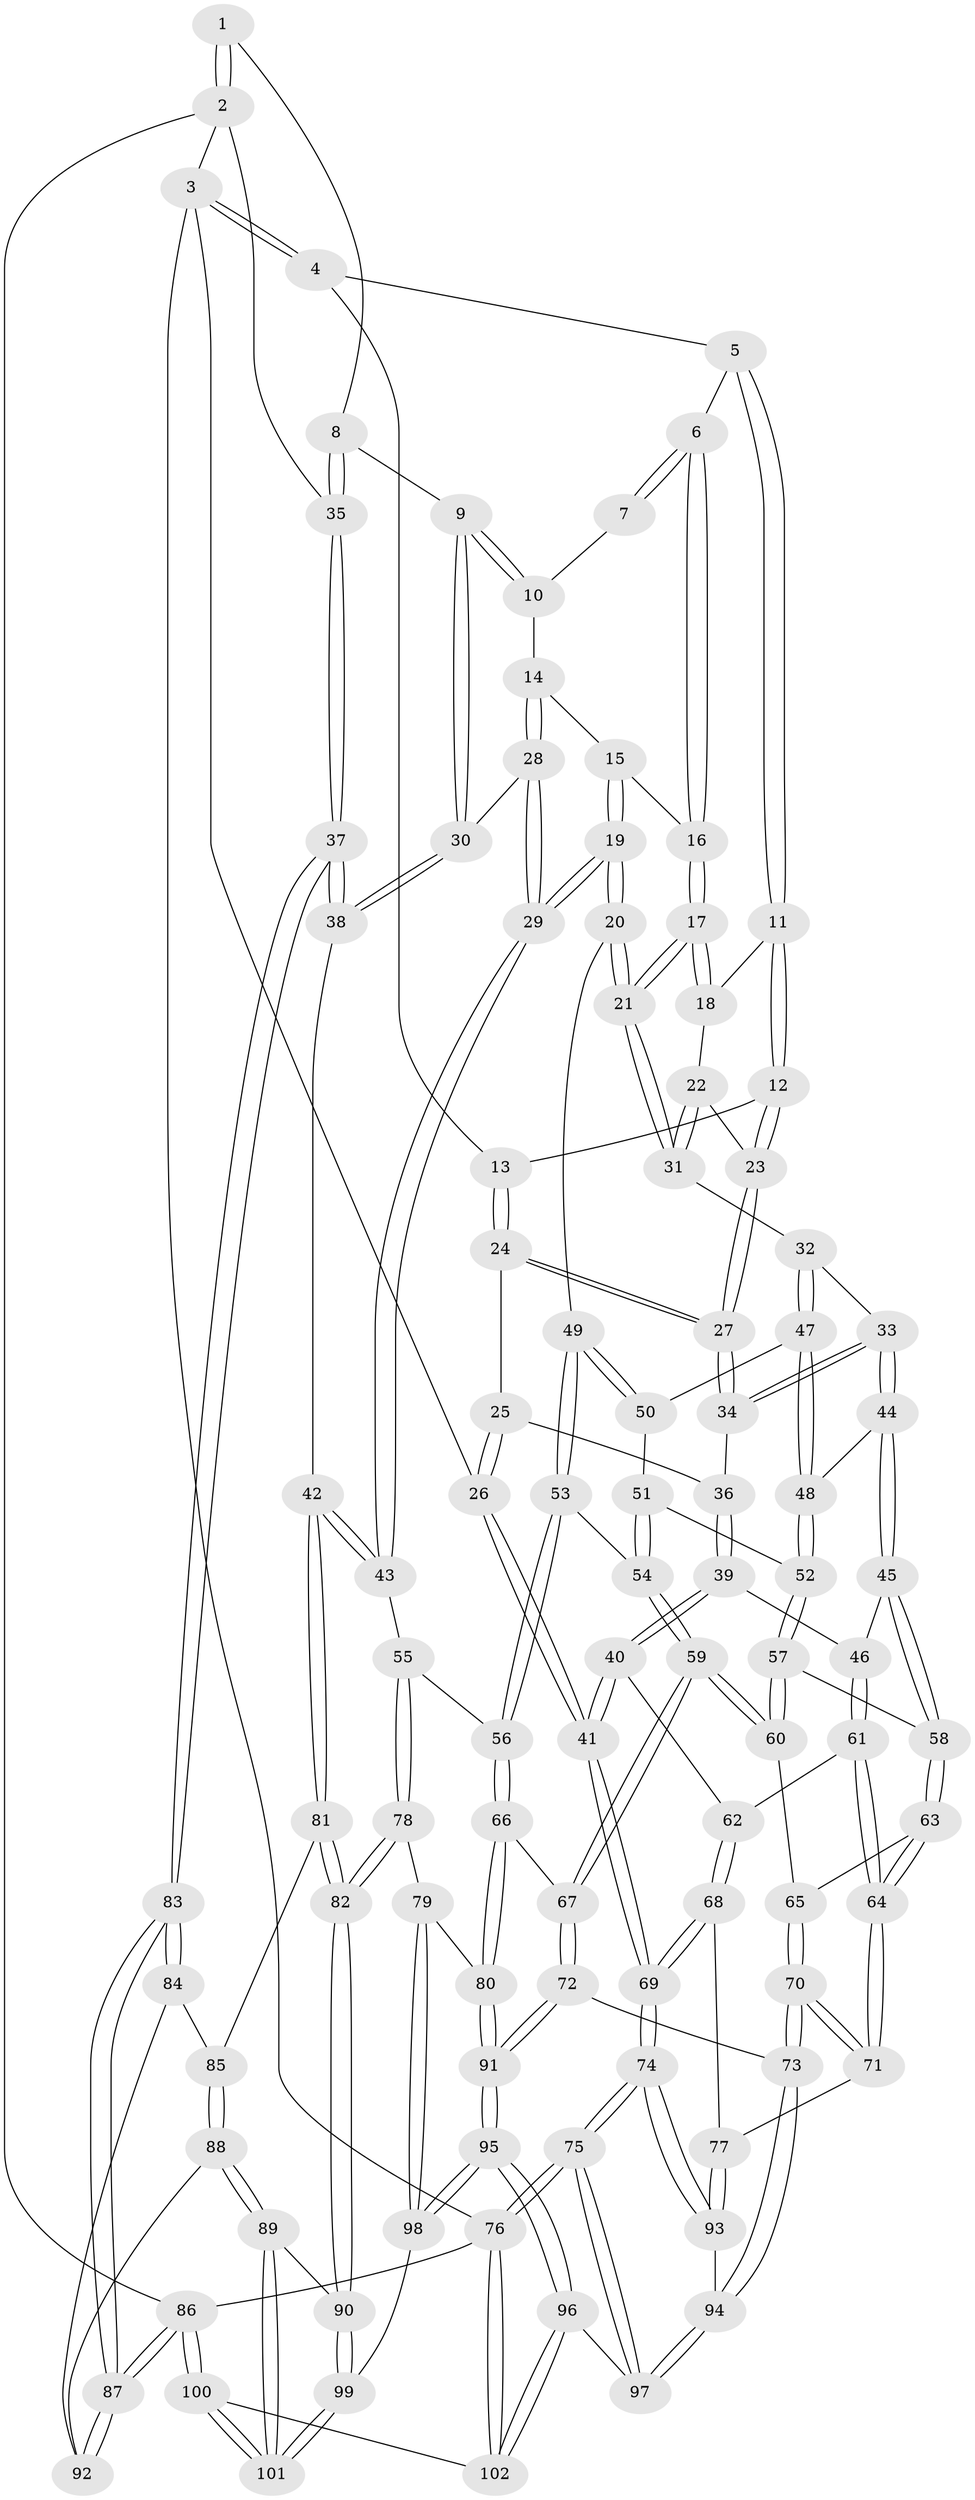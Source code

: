 // Generated by graph-tools (version 1.1) at 2025/03/03/09/25 03:03:21]
// undirected, 102 vertices, 252 edges
graph export_dot {
graph [start="1"]
  node [color=gray90,style=filled];
  1 [pos="+0.8685989129566729+0"];
  2 [pos="+1+0"];
  3 [pos="+0+0"];
  4 [pos="+0.090371471292262+0"];
  5 [pos="+0.5007205847897519+0"];
  6 [pos="+0.6214719241026356+0"];
  7 [pos="+0.7482857193455906+0"];
  8 [pos="+0.8808413739238978+0.1161106873434836"];
  9 [pos="+0.8479860729786871+0.13243149239513013"];
  10 [pos="+0.7903234003976993+0"];
  11 [pos="+0.4556293646603037+0"];
  12 [pos="+0.31491186245750624+0.0770373175331558"];
  13 [pos="+0.20510865988796254+0.0413881457780544"];
  14 [pos="+0.728849463830739+0.1061292809194997"];
  15 [pos="+0.6588293289433819+0.05961672345308509"];
  16 [pos="+0.6416741146638543+0.03915786264989224"];
  17 [pos="+0.5518110298892167+0.14285755154564406"];
  18 [pos="+0.4713507745676283+0.06863205107313725"];
  19 [pos="+0.6486620699135974+0.2840689992388085"];
  20 [pos="+0.574605605605492+0.26538913531108005"];
  21 [pos="+0.5638176657672406+0.250341488908007"];
  22 [pos="+0.41092126376093413+0.13429107952869423"];
  23 [pos="+0.33821509289693746+0.1267451230242924"];
  24 [pos="+0.16917499391876767+0.12515776757929528"];
  25 [pos="+0.16840972798732062+0.12636349010077677"];
  26 [pos="+0+0.21460820591838253"];
  27 [pos="+0.32051002561107184+0.1671605045224656"];
  28 [pos="+0.786335065571414+0.17975923952269843"];
  29 [pos="+0.7063858115286031+0.3075631124561754"];
  30 [pos="+0.8345337033686796+0.15293958643575303"];
  31 [pos="+0.44232863456230026+0.21216410630360674"];
  32 [pos="+0.35143386054497644+0.2593993556967245"];
  33 [pos="+0.31958947186574627+0.24651339182467955"];
  34 [pos="+0.31046584605279326+0.23057949138855713"];
  35 [pos="+1+0"];
  36 [pos="+0.20013860709271+0.20657088835193282"];
  37 [pos="+1+0.3478514232912719"];
  38 [pos="+1+0.34701835872623465"];
  39 [pos="+0.14337111720011333+0.3264147323468592"];
  40 [pos="+0+0.33519859806407676"];
  41 [pos="+0+0.267676706883497"];
  42 [pos="+0.7866915089714644+0.4169592878749543"];
  43 [pos="+0.7507320341976406+0.39754584741665216"];
  44 [pos="+0.26154903221833137+0.3217372295140221"];
  45 [pos="+0.22431051519221065+0.35383483945393457"];
  46 [pos="+0.14598658534123019+0.32787239565059645"];
  47 [pos="+0.37365425819672776+0.30416706369303853"];
  48 [pos="+0.363429484584081+0.362329996652455"];
  49 [pos="+0.5560746322052467+0.2841846201768655"];
  50 [pos="+0.46107226103859167+0.3217405766386323"];
  51 [pos="+0.44158508865198115+0.3597610321053655"];
  52 [pos="+0.3640985896399468+0.37415271594099286"];
  53 [pos="+0.500030428003684+0.43350956579877037"];
  54 [pos="+0.44879292613079097+0.4377872094211612"];
  55 [pos="+0.7376064118338144+0.4084776569325552"];
  56 [pos="+0.551255911419249+0.48625047547657446"];
  57 [pos="+0.3555392931470489+0.41079400651913894"];
  58 [pos="+0.23753373728438676+0.37634708237205305"];
  59 [pos="+0.3877976820556583+0.4675043960886116"];
  60 [pos="+0.3758900239976059+0.45991041408339284"];
  61 [pos="+0.17314635507920692+0.5029812361089074"];
  62 [pos="+0.019983876761361367+0.38659752705883166"];
  63 [pos="+0.2349742458635051+0.4410730579047126"];
  64 [pos="+0.19127904725750897+0.5273720425710253"];
  65 [pos="+0.33674593725739416+0.47324909857846303"];
  66 [pos="+0.5289158922652443+0.576305348223156"];
  67 [pos="+0.4063651533086999+0.5442484963562355"];
  68 [pos="+0.06980155467610549+0.5359574817203384"];
  69 [pos="+0+0.7056573384164186"];
  70 [pos="+0.2127877759863752+0.5766616045915914"];
  71 [pos="+0.19452749502952615+0.5677720041445401"];
  72 [pos="+0.33108819869190714+0.6500154637593525"];
  73 [pos="+0.21465932189167464+0.5784857656271376"];
  74 [pos="+0+0.7727490997632613"];
  75 [pos="+0+1"];
  76 [pos="+0+1"];
  77 [pos="+0.1565748262200975+0.5816591567180963"];
  78 [pos="+0.6044809888190086+0.6517295396618987"];
  79 [pos="+0.5693140924117077+0.6447280904663075"];
  80 [pos="+0.5615459756108725+0.6369802961263513"];
  81 [pos="+0.8080086482008522+0.4947997829337175"];
  82 [pos="+0.6672227844167722+0.6975400392926566"];
  83 [pos="+1+0.5380615056473996"];
  84 [pos="+1+0.5792747498920622"];
  85 [pos="+0.8459842730169731+0.5560012871638997"];
  86 [pos="+1+1"];
  87 [pos="+1+0.955787115440658"];
  88 [pos="+0.8473789230418155+0.6994022371547592"];
  89 [pos="+0.7871285440065355+0.7670486895212039"];
  90 [pos="+0.6765494659446255+0.7104814535823271"];
  91 [pos="+0.33834198169284185+0.6717068511383513"];
  92 [pos="+0.9020264620410764+0.6975287826625582"];
  93 [pos="+0.02603176993186561+0.7414964294072574"];
  94 [pos="+0.179456648859271+0.8130646685474824"];
  95 [pos="+0.34358125109218024+0.8696722456895424"];
  96 [pos="+0.33218749526319374+0.8840408937821952"];
  97 [pos="+0.23776582791440534+0.8564885214581093"];
  98 [pos="+0.42930511364319485+0.8408353172480317"];
  99 [pos="+0.569289169891794+0.8592839563476912"];
  100 [pos="+0.9063815383478646+1"];
  101 [pos="+0.8802870046832733+1"];
  102 [pos="+0.35699509063448565+1"];
  1 -- 2;
  1 -- 2;
  1 -- 8;
  2 -- 3;
  2 -- 35;
  2 -- 86;
  3 -- 4;
  3 -- 4;
  3 -- 26;
  3 -- 76;
  4 -- 5;
  4 -- 13;
  5 -- 6;
  5 -- 11;
  5 -- 11;
  6 -- 7;
  6 -- 7;
  6 -- 16;
  6 -- 16;
  7 -- 10;
  8 -- 9;
  8 -- 35;
  8 -- 35;
  9 -- 10;
  9 -- 10;
  9 -- 30;
  9 -- 30;
  10 -- 14;
  11 -- 12;
  11 -- 12;
  11 -- 18;
  12 -- 13;
  12 -- 23;
  12 -- 23;
  13 -- 24;
  13 -- 24;
  14 -- 15;
  14 -- 28;
  14 -- 28;
  15 -- 16;
  15 -- 19;
  15 -- 19;
  16 -- 17;
  16 -- 17;
  17 -- 18;
  17 -- 18;
  17 -- 21;
  17 -- 21;
  18 -- 22;
  19 -- 20;
  19 -- 20;
  19 -- 29;
  19 -- 29;
  20 -- 21;
  20 -- 21;
  20 -- 49;
  21 -- 31;
  21 -- 31;
  22 -- 23;
  22 -- 31;
  22 -- 31;
  23 -- 27;
  23 -- 27;
  24 -- 25;
  24 -- 27;
  24 -- 27;
  25 -- 26;
  25 -- 26;
  25 -- 36;
  26 -- 41;
  26 -- 41;
  27 -- 34;
  27 -- 34;
  28 -- 29;
  28 -- 29;
  28 -- 30;
  29 -- 43;
  29 -- 43;
  30 -- 38;
  30 -- 38;
  31 -- 32;
  32 -- 33;
  32 -- 47;
  32 -- 47;
  33 -- 34;
  33 -- 34;
  33 -- 44;
  33 -- 44;
  34 -- 36;
  35 -- 37;
  35 -- 37;
  36 -- 39;
  36 -- 39;
  37 -- 38;
  37 -- 38;
  37 -- 83;
  37 -- 83;
  38 -- 42;
  39 -- 40;
  39 -- 40;
  39 -- 46;
  40 -- 41;
  40 -- 41;
  40 -- 62;
  41 -- 69;
  41 -- 69;
  42 -- 43;
  42 -- 43;
  42 -- 81;
  42 -- 81;
  43 -- 55;
  44 -- 45;
  44 -- 45;
  44 -- 48;
  45 -- 46;
  45 -- 58;
  45 -- 58;
  46 -- 61;
  46 -- 61;
  47 -- 48;
  47 -- 48;
  47 -- 50;
  48 -- 52;
  48 -- 52;
  49 -- 50;
  49 -- 50;
  49 -- 53;
  49 -- 53;
  50 -- 51;
  51 -- 52;
  51 -- 54;
  51 -- 54;
  52 -- 57;
  52 -- 57;
  53 -- 54;
  53 -- 56;
  53 -- 56;
  54 -- 59;
  54 -- 59;
  55 -- 56;
  55 -- 78;
  55 -- 78;
  56 -- 66;
  56 -- 66;
  57 -- 58;
  57 -- 60;
  57 -- 60;
  58 -- 63;
  58 -- 63;
  59 -- 60;
  59 -- 60;
  59 -- 67;
  59 -- 67;
  60 -- 65;
  61 -- 62;
  61 -- 64;
  61 -- 64;
  62 -- 68;
  62 -- 68;
  63 -- 64;
  63 -- 64;
  63 -- 65;
  64 -- 71;
  64 -- 71;
  65 -- 70;
  65 -- 70;
  66 -- 67;
  66 -- 80;
  66 -- 80;
  67 -- 72;
  67 -- 72;
  68 -- 69;
  68 -- 69;
  68 -- 77;
  69 -- 74;
  69 -- 74;
  70 -- 71;
  70 -- 71;
  70 -- 73;
  70 -- 73;
  71 -- 77;
  72 -- 73;
  72 -- 91;
  72 -- 91;
  73 -- 94;
  73 -- 94;
  74 -- 75;
  74 -- 75;
  74 -- 93;
  74 -- 93;
  75 -- 76;
  75 -- 76;
  75 -- 97;
  75 -- 97;
  76 -- 102;
  76 -- 102;
  76 -- 86;
  77 -- 93;
  77 -- 93;
  78 -- 79;
  78 -- 82;
  78 -- 82;
  79 -- 80;
  79 -- 98;
  79 -- 98;
  80 -- 91;
  80 -- 91;
  81 -- 82;
  81 -- 82;
  81 -- 85;
  82 -- 90;
  82 -- 90;
  83 -- 84;
  83 -- 84;
  83 -- 87;
  83 -- 87;
  84 -- 85;
  84 -- 92;
  85 -- 88;
  85 -- 88;
  86 -- 87;
  86 -- 87;
  86 -- 100;
  86 -- 100;
  87 -- 92;
  87 -- 92;
  88 -- 89;
  88 -- 89;
  88 -- 92;
  89 -- 90;
  89 -- 101;
  89 -- 101;
  90 -- 99;
  90 -- 99;
  91 -- 95;
  91 -- 95;
  93 -- 94;
  94 -- 97;
  94 -- 97;
  95 -- 96;
  95 -- 96;
  95 -- 98;
  95 -- 98;
  96 -- 97;
  96 -- 102;
  96 -- 102;
  98 -- 99;
  99 -- 101;
  99 -- 101;
  100 -- 101;
  100 -- 101;
  100 -- 102;
}

